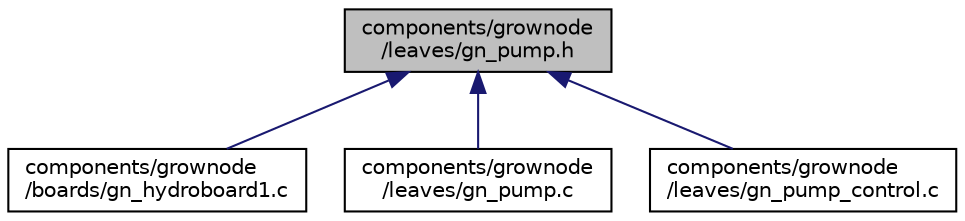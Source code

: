 digraph "components/grownode/leaves/gn_pump.h"
{
 // LATEX_PDF_SIZE
  edge [fontname="Helvetica",fontsize="10",labelfontname="Helvetica",labelfontsize="10"];
  node [fontname="Helvetica",fontsize="10",shape=record];
  Node1 [label="components/grownode\l/leaves/gn_pump.h",height=0.2,width=0.4,color="black", fillcolor="grey75", style="filled", fontcolor="black",tooltip=" "];
  Node1 -> Node2 [dir="back",color="midnightblue",fontsize="10",style="solid",fontname="Helvetica"];
  Node2 [label="components/grownode\l/boards/gn_hydroboard1.c",height=0.2,width=0.4,color="black", fillcolor="white", style="filled",URL="$gn__hydroboard1_8c.html",tooltip=" "];
  Node1 -> Node3 [dir="back",color="midnightblue",fontsize="10",style="solid",fontname="Helvetica"];
  Node3 [label="components/grownode\l/leaves/gn_pump.c",height=0.2,width=0.4,color="black", fillcolor="white", style="filled",URL="$gn__pump_8c.html",tooltip=" "];
  Node1 -> Node4 [dir="back",color="midnightblue",fontsize="10",style="solid",fontname="Helvetica"];
  Node4 [label="components/grownode\l/leaves/gn_pump_control.c",height=0.2,width=0.4,color="black", fillcolor="white", style="filled",URL="$gn__pump__control_8c.html",tooltip=" "];
}
